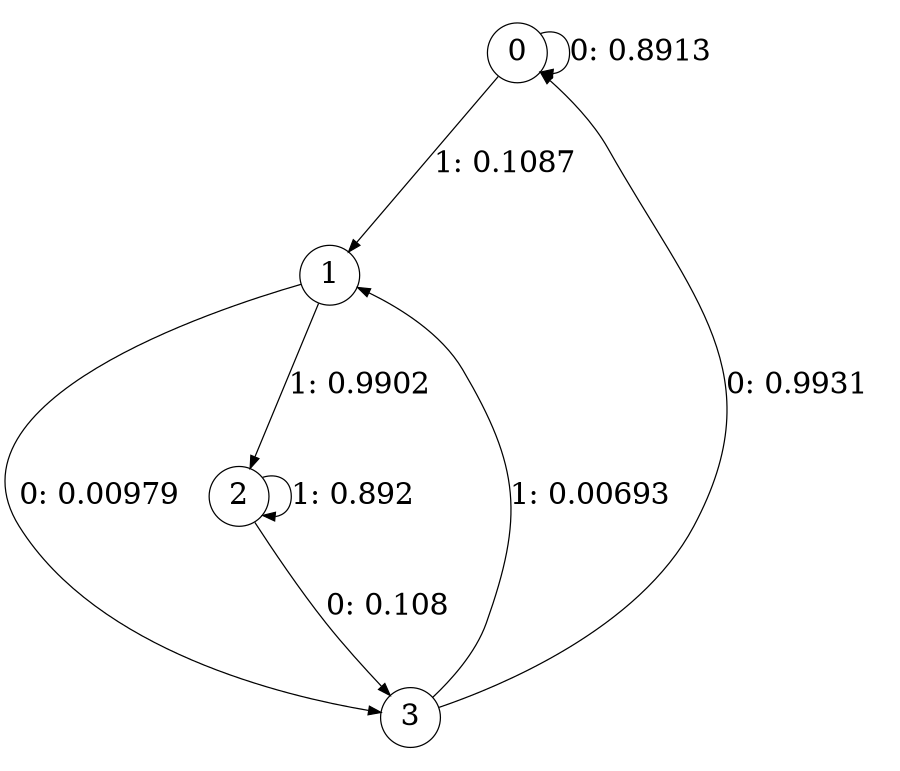 digraph "ch4_face_source_L2" {
size = "6,8.5";
ratio = "fill";
node [shape = circle];
node [fontsize = 24];
edge [fontsize = 24];
0 -> 0 [label = "0: 0.8913   "];
0 -> 1 [label = "1: 0.1087   "];
1 -> 3 [label = "0: 0.00979  "];
1 -> 2 [label = "1: 0.9902   "];
2 -> 3 [label = "0: 0.108    "];
2 -> 2 [label = "1: 0.892    "];
3 -> 0 [label = "0: 0.9931   "];
3 -> 1 [label = "1: 0.00693  "];
}